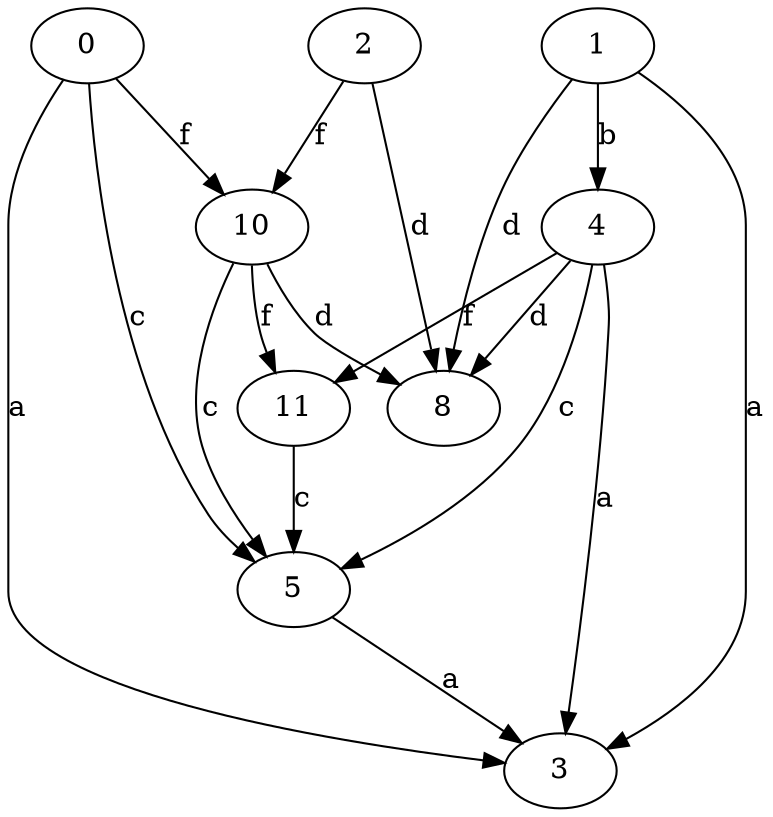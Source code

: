 strict digraph  {
0;
1;
2;
3;
4;
5;
8;
10;
11;
0 -> 3  [label=a];
0 -> 5  [label=c];
0 -> 10  [label=f];
1 -> 3  [label=a];
1 -> 4  [label=b];
1 -> 8  [label=d];
2 -> 8  [label=d];
2 -> 10  [label=f];
4 -> 3  [label=a];
4 -> 5  [label=c];
4 -> 8  [label=d];
4 -> 11  [label=f];
5 -> 3  [label=a];
10 -> 5  [label=c];
10 -> 8  [label=d];
10 -> 11  [label=f];
11 -> 5  [label=c];
}
